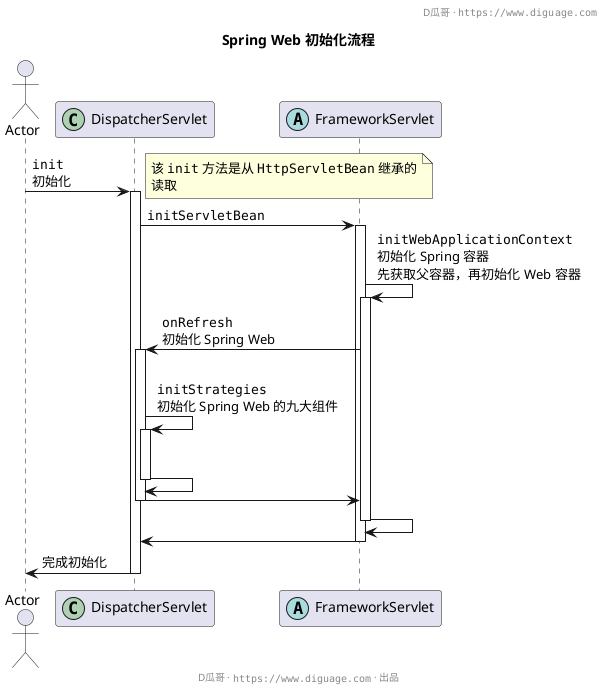 @startuml
header D瓜哥 · ""https://www.diguage.com""

title **Spring Web 初始化流程**

actor Actor
participant DispatcherServlet << (C,#ADD1B2) >>
participant FrameworkServlet << (A,#AADCDF) >>

Actor -> DispatcherServlet: ""init""\n初始化
note right: 该 ""init"" 方法是从 ""HttpServletBean"" 继承的\n读取 """"
activate DispatcherServlet

    DispatcherServlet -> FrameworkServlet: ""initServletBean""
    activate FrameworkServlet

        FrameworkServlet -> FrameworkServlet: ""initWebApplicationContext""\n初始化 Spring 容器\n先获取父容器，再初始化 Web 容器
        activate FrameworkServlet

            FrameworkServlet -> DispatcherServlet: ""onRefresh""\n初始化 Spring Web
            activate DispatcherServlet

                |||

                DispatcherServlet -> DispatcherServlet: ""initStrategies""\n初始化 Spring Web 的九大组件
                activate DispatcherServlet
                |||
                DispatcherServlet -> DispatcherServlet
                deactivate DispatcherServlet

            FrameworkServlet <- DispatcherServlet
            deactivate DispatcherServlet

        FrameworkServlet -> FrameworkServlet
        deactivate FrameworkServlet

    DispatcherServlet <- FrameworkServlet
    deactivate FrameworkServlet

Actor <- DispatcherServlet: 完成初始化
deactivate DispatcherServlet

footer D瓜哥 · ""https://www.diguage.com"" · 出品
@enduml

